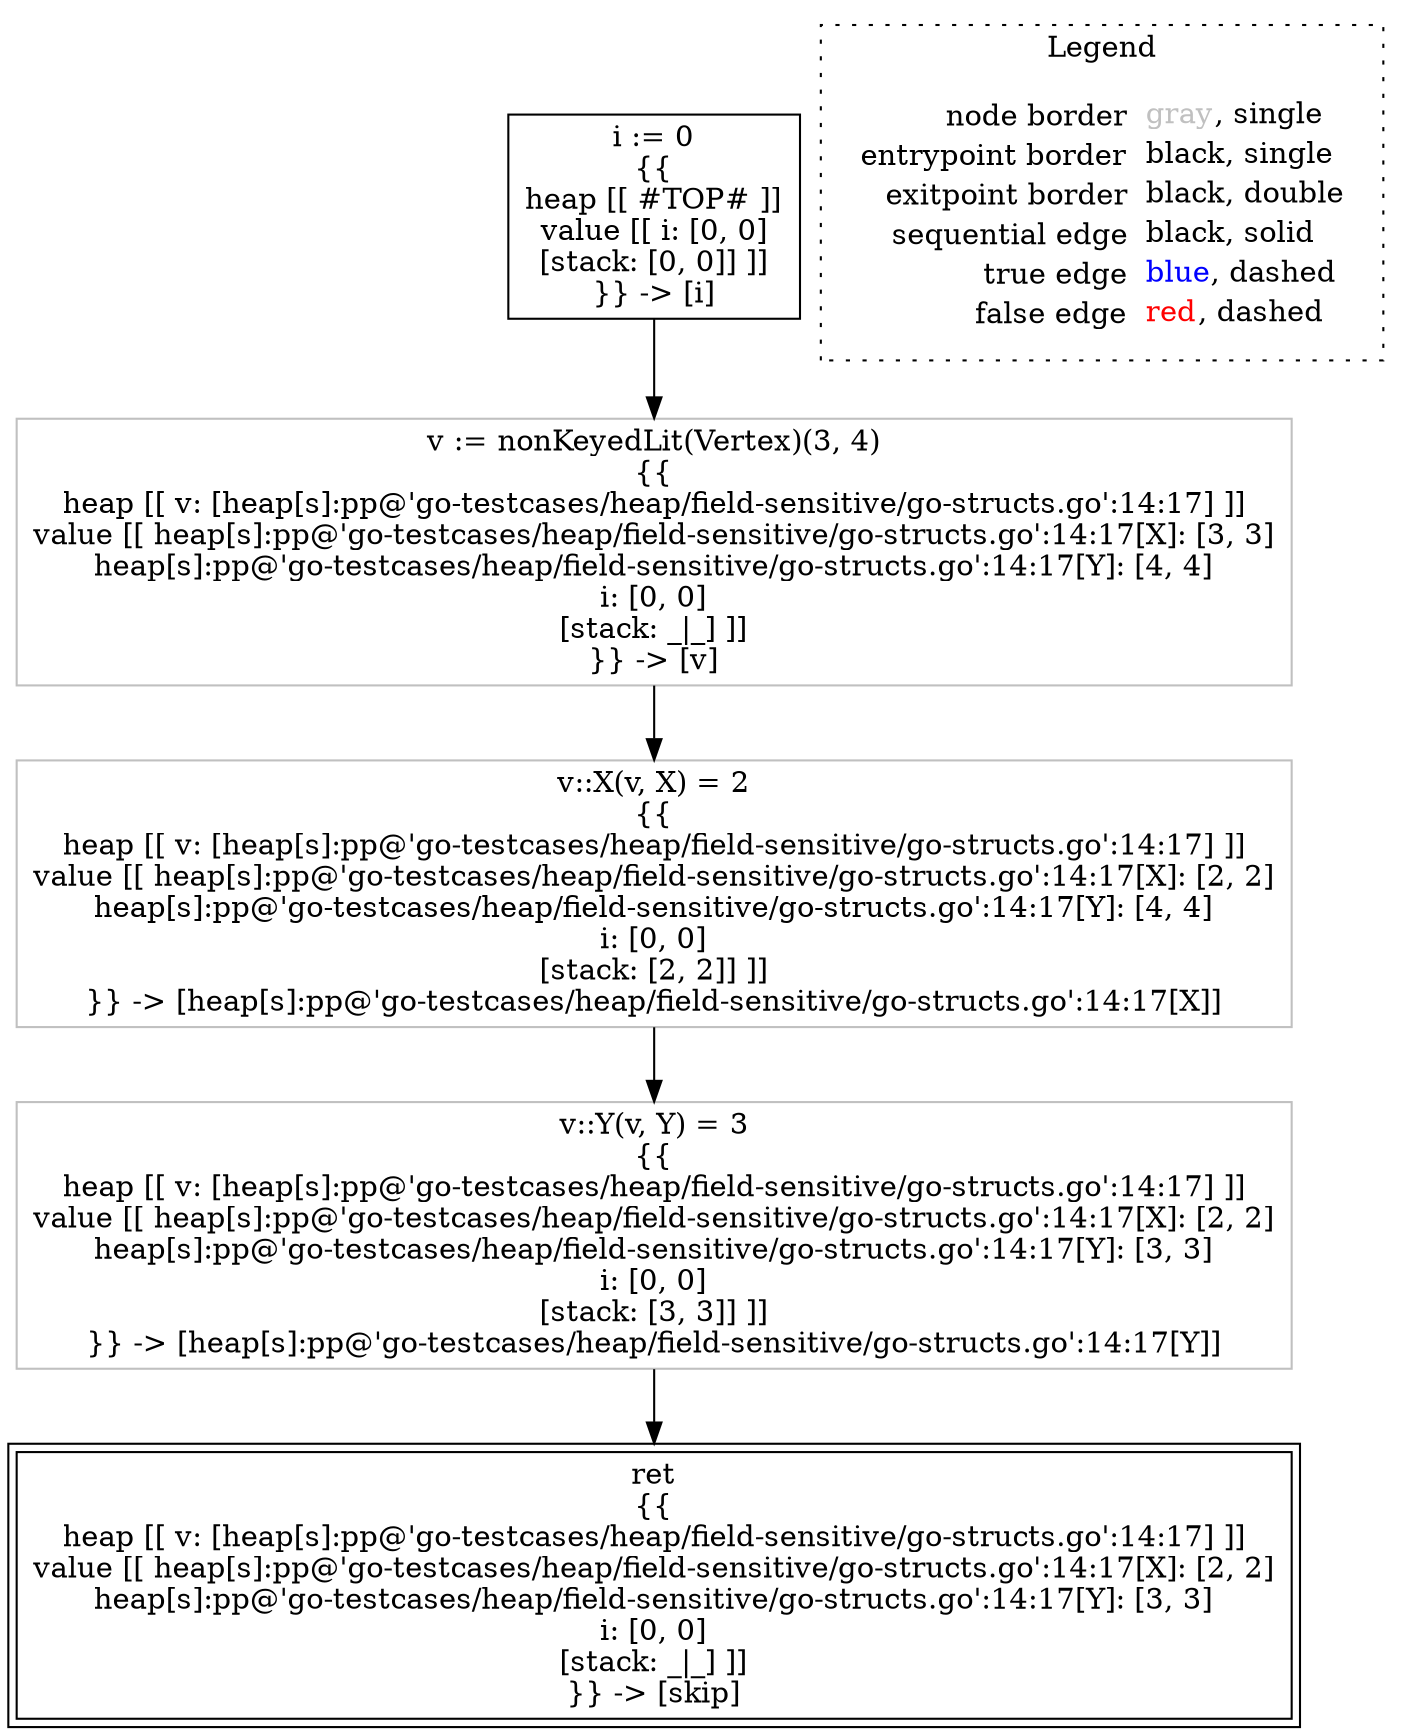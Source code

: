 digraph {
	"node0" [shape="rect",color="black",label=<i := 0<BR/>{{<BR/>heap [[ #TOP# ]]<BR/>value [[ i: [0, 0]<BR/>[stack: [0, 0]] ]]<BR/>}} -&gt; [i]>];
	"node1" [shape="rect",color="black",peripheries="2",label=<ret<BR/>{{<BR/>heap [[ v: [heap[s]:pp@'go-testcases/heap/field-sensitive/go-structs.go':14:17] ]]<BR/>value [[ heap[s]:pp@'go-testcases/heap/field-sensitive/go-structs.go':14:17[X]: [2, 2]<BR/>heap[s]:pp@'go-testcases/heap/field-sensitive/go-structs.go':14:17[Y]: [3, 3]<BR/>i: [0, 0]<BR/>[stack: _|_] ]]<BR/>}} -&gt; [skip]>];
	"node2" [shape="rect",color="gray",label=<v::Y(v, Y) = 3<BR/>{{<BR/>heap [[ v: [heap[s]:pp@'go-testcases/heap/field-sensitive/go-structs.go':14:17] ]]<BR/>value [[ heap[s]:pp@'go-testcases/heap/field-sensitive/go-structs.go':14:17[X]: [2, 2]<BR/>heap[s]:pp@'go-testcases/heap/field-sensitive/go-structs.go':14:17[Y]: [3, 3]<BR/>i: [0, 0]<BR/>[stack: [3, 3]] ]]<BR/>}} -&gt; [heap[s]:pp@'go-testcases/heap/field-sensitive/go-structs.go':14:17[Y]]>];
	"node3" [shape="rect",color="gray",label=<v::X(v, X) = 2<BR/>{{<BR/>heap [[ v: [heap[s]:pp@'go-testcases/heap/field-sensitive/go-structs.go':14:17] ]]<BR/>value [[ heap[s]:pp@'go-testcases/heap/field-sensitive/go-structs.go':14:17[X]: [2, 2]<BR/>heap[s]:pp@'go-testcases/heap/field-sensitive/go-structs.go':14:17[Y]: [4, 4]<BR/>i: [0, 0]<BR/>[stack: [2, 2]] ]]<BR/>}} -&gt; [heap[s]:pp@'go-testcases/heap/field-sensitive/go-structs.go':14:17[X]]>];
	"node4" [shape="rect",color="gray",label=<v := nonKeyedLit(Vertex)(3, 4)<BR/>{{<BR/>heap [[ v: [heap[s]:pp@'go-testcases/heap/field-sensitive/go-structs.go':14:17] ]]<BR/>value [[ heap[s]:pp@'go-testcases/heap/field-sensitive/go-structs.go':14:17[X]: [3, 3]<BR/>heap[s]:pp@'go-testcases/heap/field-sensitive/go-structs.go':14:17[Y]: [4, 4]<BR/>i: [0, 0]<BR/>[stack: _|_] ]]<BR/>}} -&gt; [v]>];
	"node2" -> "node1" [color="black"];
	"node3" -> "node2" [color="black"];
	"node0" -> "node4" [color="black"];
	"node4" -> "node3" [color="black"];
subgraph cluster_legend {
	label="Legend";
	style=dotted;
	node [shape=plaintext];
	"legend" [label=<<table border="0" cellpadding="2" cellspacing="0" cellborder="0"><tr><td align="right">node border&nbsp;</td><td align="left"><font color="gray">gray</font>, single</td></tr><tr><td align="right">entrypoint border&nbsp;</td><td align="left"><font color="black">black</font>, single</td></tr><tr><td align="right">exitpoint border&nbsp;</td><td align="left"><font color="black">black</font>, double</td></tr><tr><td align="right">sequential edge&nbsp;</td><td align="left"><font color="black">black</font>, solid</td></tr><tr><td align="right">true edge&nbsp;</td><td align="left"><font color="blue">blue</font>, dashed</td></tr><tr><td align="right">false edge&nbsp;</td><td align="left"><font color="red">red</font>, dashed</td></tr></table>>];
}

}
